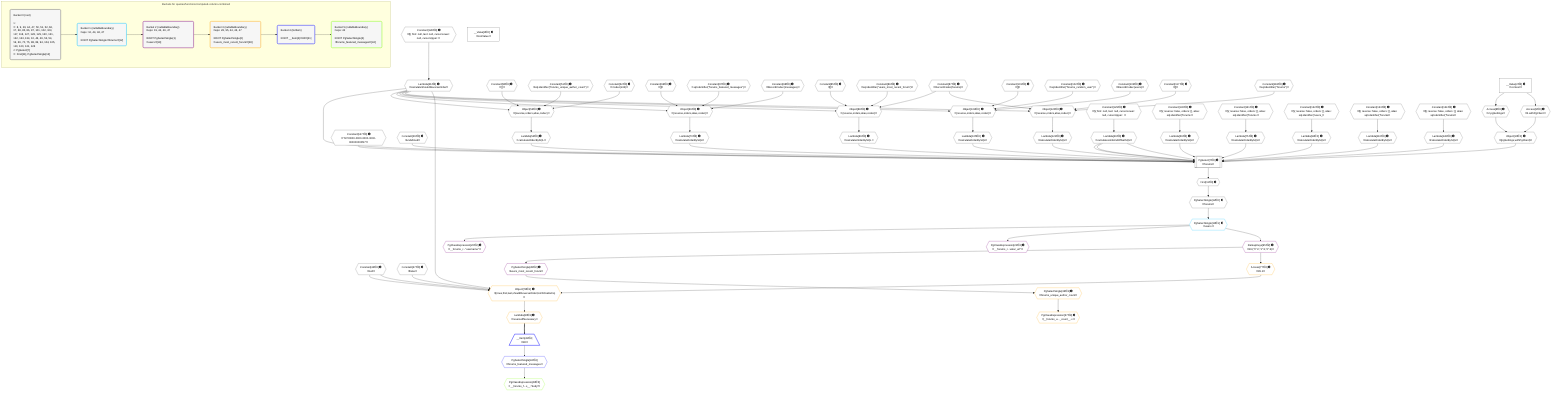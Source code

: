 %%{init: {'themeVariables': { 'fontSize': '12px'}}}%%
graph TD
    classDef path fill:#eee,stroke:#000,color:#000
    classDef plan fill:#fff,stroke-width:1px,color:#000
    classDef itemplan fill:#fff,stroke-width:2px,color:#000
    classDef unbatchedplan fill:#dff,stroke-width:1px,color:#000
    classDef sideeffectplan fill:#fcc,stroke-width:2px,color:#000
    classDef bucket fill:#f6f6f6,color:#000,stroke-width:2px,text-align:left


    %% plan dependencies
    PgSelect7[["PgSelect[7∈0] ➊<br />ᐸforumsᐳ"]]:::plan
    Object10{{"Object[10∈0] ➊<br />ᐸ{pgSettings,withPgClient}ᐳ"}}:::plan
    Constant127{{"Constant[127∈0] ➊<br />ᐸ'f1700000-0000-0000-0000-000000000f17'ᐳ"}}:::plan
    Constant29{{"Constant[29∈0] ➊<br />ᐸundefinedᐳ"}}:::plan
    Lambda49{{"Lambda[49∈0] ➊<br />ᐸcalculateLimitAndOffsetSQLᐳ"}}:::plan
    Lambda54{{"Lambda[54∈0] ➊<br />ᐸcalculateOrderBySQLᐳ"}}:::plan
    Lambda59{{"Lambda[59∈0] ➊<br />ᐸcalculateOrderBySQLᐳ"}}:::plan
    Lambda70{{"Lambda[70∈0] ➊<br />ᐸcalculateOrderBySQLᐳ"}}:::plan
    Lambda75{{"Lambda[75∈0] ➊<br />ᐸcalculateOrderBySQLᐳ"}}:::plan
    Lambda89{{"Lambda[89∈0] ➊<br />ᐸcalculateOrderBySQLᐳ"}}:::plan
    Lambda94{{"Lambda[94∈0] ➊<br />ᐸcalculateOrderBySQLᐳ"}}:::plan
    Lambda105{{"Lambda[105∈0] ➊<br />ᐸcalculateOrderBySQLᐳ"}}:::plan
    Lambda110{{"Lambda[110∈0] ➊<br />ᐸcalculateOrderBySQLᐳ"}}:::plan
    Lambda46{{"Lambda[46∈0] ➊<br />ᐸcalculateShouldReverseOrderᐳ"}}:::plan
    Lambda121{{"Lambda[121∈0] ➊<br />ᐸcalculateOrderBySQLᐳ"}}:::plan
    Lambda126{{"Lambda[126∈0] ➊<br />ᐸcalculateOrderBySQLᐳ"}}:::plan
    Object10 & Constant127 & Constant29 & Lambda49 & Lambda54 & Lambda59 & Lambda70 & Lambda75 & Lambda89 & Lambda94 & Lambda49 & Lambda105 & Lambda110 & Lambda46 & Lambda49 & Lambda121 & Lambda126 --> PgSelect7
    Object53{{"Object[53∈0] ➊<br />ᐸ{reverse,orders,alias,codec}ᐳ"}}:::plan
    Constant50{{"Constant[50∈0] ➊<br />ᐸ[]ᐳ"}}:::plan
    Constant51{{"Constant[51∈0] ➊<br />ᐸsql.identifier(”forums_unique_author_count”)ᐳ"}}:::plan
    Constant52{{"Constant[52∈0] ➊<br />ᐸCodec(int4)ᐳ"}}:::plan
    Lambda46 & Constant50 & Constant51 & Constant52 --> Object53
    Object69{{"Object[69∈0] ➊<br />ᐸ{reverse,orders,alias,codec}ᐳ"}}:::plan
    Constant66{{"Constant[66∈0] ➊<br />ᐸ[]ᐳ"}}:::plan
    Constant67{{"Constant[67∈0] ➊<br />ᐸsql.identifier(”forums_featured_messages”)ᐳ"}}:::plan
    Constant68{{"Constant[68∈0] ➊<br />ᐸRecordCodec(messages)ᐳ"}}:::plan
    Lambda46 & Constant66 & Constant67 & Constant68 --> Object69
    Object88{{"Object[88∈0] ➊<br />ᐸ{reverse,orders,alias,codec}ᐳ"}}:::plan
    Constant85{{"Constant[85∈0] ➊<br />ᐸ[]ᐳ"}}:::plan
    Constant86{{"Constant[86∈0] ➊<br />ᐸsql.identifier(”users_most_recent_forum”)ᐳ"}}:::plan
    Constant87{{"Constant[87∈0] ➊<br />ᐸRecordCodec(forums)ᐳ"}}:::plan
    Lambda46 & Constant85 & Constant86 & Constant87 --> Object88
    Object104{{"Object[104∈0] ➊<br />ᐸ{reverse,orders,alias,codec}ᐳ"}}:::plan
    Constant101{{"Constant[101∈0] ➊<br />ᐸ[]ᐳ"}}:::plan
    Constant102{{"Constant[102∈0] ➊<br />ᐸsql.identifier(”forums_random_user”)ᐳ"}}:::plan
    Constant103{{"Constant[103∈0] ➊<br />ᐸRecordCodec(users)ᐳ"}}:::plan
    Lambda46 & Constant101 & Constant102 & Constant103 --> Object104
    Object120{{"Object[120∈0] ➊<br />ᐸ{reverse,orders,alias,codec}ᐳ"}}:::plan
    Constant117{{"Constant[117∈0] ➊<br />ᐸ[]ᐳ"}}:::plan
    Constant118{{"Constant[118∈0] ➊<br />ᐸsql.identifier(”forums”)ᐳ"}}:::plan
    Lambda46 & Constant117 & Constant118 & Constant87 --> Object120
    Access8{{"Access[8∈0] ➊<br />ᐸ2.pgSettingsᐳ"}}:::plan
    Access9{{"Access[9∈0] ➊<br />ᐸ2.withPgClientᐳ"}}:::plan
    Access8 & Access9 --> Object10
    __Value2["__Value[2∈0] ➊<br />ᐸcontextᐳ"]:::plan
    __Value2 --> Access8
    __Value2 --> Access9
    First11{{"First[11∈0] ➊"}}:::plan
    PgSelect7 --> First11
    PgSelectSingle12{{"PgSelectSingle[12∈0] ➊<br />ᐸforumsᐳ"}}:::plan
    First11 --> PgSelectSingle12
    Constant128{{"Constant[128∈0] ➊<br />ᐸ§{ first: null, last: null, cursorLower: null, cursorUpper: ᐳ"}}:::plan
    Constant128 --> Lambda46
    Constant129{{"Constant[129∈0] ➊<br />ᐸ§{ first: null, last: null, cursorLower: null, cursorUpper: ᐳ"}}:::plan
    Constant129 --> Lambda49
    Object53 --> Lambda54
    Constant130{{"Constant[130∈0] ➊<br />ᐸ§{ reverse: false, orders: [], alias: sql.identifier(”forumsᐳ"}}:::plan
    Constant130 --> Lambda59
    Object69 --> Lambda70
    Constant131{{"Constant[131∈0] ➊<br />ᐸ§{ reverse: false, orders: [], alias: sql.identifier(”forumsᐳ"}}:::plan
    Constant131 --> Lambda75
    Object88 --> Lambda89
    Constant132{{"Constant[132∈0] ➊<br />ᐸ§{ reverse: false, orders: [], alias: sql.identifier(”users_ᐳ"}}:::plan
    Constant132 --> Lambda94
    Object104 --> Lambda105
    Constant133{{"Constant[133∈0] ➊<br />ᐸ§{ reverse: false, orders: [], alias: sql.identifier(”forumsᐳ"}}:::plan
    Constant133 --> Lambda110
    Object120 --> Lambda121
    Constant134{{"Constant[134∈0] ➊<br />ᐸ§{ reverse: false, orders: [], alias: sql.identifier(”forumsᐳ"}}:::plan
    Constant134 --> Lambda126
    __Value4["__Value[4∈0] ➊<br />ᐸrootValueᐳ"]:::plan
    Constant44{{"Constant[44∈0] ➊<br />ᐸnullᐳ"}}:::plan
    Constant47{{"Constant[47∈0] ➊<br />ᐸfalseᐳ"}}:::plan
    PgSelectSingle19{{"PgSelectSingle[19∈1] ➊<br />ᐸusersᐳ"}}:::plan
    PgSelectSingle12 --> PgSelectSingle19
    PgClassExpression20{{"PgClassExpression[20∈2] ➊<br />ᐸ__forums_r...”username”ᐳ"}}:::plan
    PgSelectSingle19 --> PgClassExpression20
    PgClassExpression21{{"PgClassExpression[21∈2] ➊<br />ᐸ__forums_r...vatar_url”ᐳ"}}:::plan
    PgSelectSingle19 --> PgClassExpression21
    PgSelectSingle28{{"PgSelectSingle[28∈2] ➊<br />ᐸusers_most_recent_forumᐳ"}}:::plan
    RemapKeys95{{"RemapKeys[95∈2] ➊<br />ᐸ19:{”0”:2,”1”:3,”2”:4}ᐳ"}}:::plan
    RemapKeys95 --> PgSelectSingle28
    PgSelectSingle19 --> RemapKeys95
    Object79{{"Object[79∈3] ➊<br />ᐸ{rows,first,last,shouldReverseOrder,fetchOneExtra}ᐳ"}}:::plan
    Access77{{"Access[77∈3] ➊<br />ᐸ95.1ᐳ"}}:::plan
    Access77 & Constant44 & Constant44 & Lambda46 & Constant47 --> Object79
    PgSelectSingle36{{"PgSelectSingle[36∈3] ➊<br />ᐸforums_unique_author_countᐳ"}}:::plan
    PgSelectSingle28 --> PgSelectSingle36
    PgClassExpression37{{"PgClassExpression[37∈3] ➊<br />ᐸ__forums_u..._count__.vᐳ"}}:::plan
    PgSelectSingle36 --> PgClassExpression37
    RemapKeys95 --> Access77
    Lambda80{{"Lambda[80∈3] ➊<br />ᐸreverseIfNecessaryᐳ"}}:::plan
    Object79 --> Lambda80
    __Item41[/"__Item[41∈4]<br />ᐸ80ᐳ"\]:::itemplan
    Lambda80 ==> __Item41
    PgSelectSingle42{{"PgSelectSingle[42∈4]<br />ᐸforums_featured_messagesᐳ"}}:::plan
    __Item41 --> PgSelectSingle42
    PgClassExpression43{{"PgClassExpression[43∈5]<br />ᐸ__forums_f...s__.”body”ᐳ"}}:::plan
    PgSelectSingle42 --> PgClassExpression43

    %% define steps

    subgraph "Buckets for queries/functions/computed-column-combined"
    Bucket0("Bucket 0 (root)<br /><br />1: <br />ᐳ: 8, 9, 29, 44, 47, 50, 51, 52, 66, 67, 68, 85, 86, 87, 101, 102, 103, 117, 118, 127, 128, 129, 130, 131, 132, 133, 134, 10, 46, 49, 53, 54, 59, 69, 70, 75, 88, 89, 94, 104, 105, 110, 120, 121, 126<br />2: PgSelect[7]<br />ᐳ: First[11], PgSelectSingle[12]"):::bucket
    classDef bucket0 stroke:#696969
    class Bucket0,__Value2,__Value4,PgSelect7,Access8,Access9,Object10,First11,PgSelectSingle12,Constant29,Constant44,Lambda46,Constant47,Lambda49,Constant50,Constant51,Constant52,Object53,Lambda54,Lambda59,Constant66,Constant67,Constant68,Object69,Lambda70,Lambda75,Constant85,Constant86,Constant87,Object88,Lambda89,Lambda94,Constant101,Constant102,Constant103,Object104,Lambda105,Lambda110,Constant117,Constant118,Object120,Lambda121,Lambda126,Constant127,Constant128,Constant129,Constant130,Constant131,Constant132,Constant133,Constant134 bucket0
    Bucket1("Bucket 1 (nullableBoundary)<br />Deps: 12, 44, 46, 47<br /><br />ROOT PgSelectSingleᐸforumsᐳ[12]"):::bucket
    classDef bucket1 stroke:#00bfff
    class Bucket1,PgSelectSingle19 bucket1
    Bucket2("Bucket 2 (nullableBoundary)<br />Deps: 19, 44, 46, 47<br /><br />ROOT PgSelectSingle{1}ᐸusersᐳ[19]"):::bucket
    classDef bucket2 stroke:#7f007f
    class Bucket2,PgClassExpression20,PgClassExpression21,PgSelectSingle28,RemapKeys95 bucket2
    Bucket3("Bucket 3 (nullableBoundary)<br />Deps: 28, 95, 44, 46, 47<br /><br />ROOT PgSelectSingle{2}ᐸusers_most_recent_forumᐳ[28]"):::bucket
    classDef bucket3 stroke:#ffa500
    class Bucket3,PgSelectSingle36,PgClassExpression37,Access77,Object79,Lambda80 bucket3
    Bucket4("Bucket 4 (listItem)<br /><br />ROOT __Item{4}ᐸ80ᐳ[41]"):::bucket
    classDef bucket4 stroke:#0000ff
    class Bucket4,__Item41,PgSelectSingle42 bucket4
    Bucket5("Bucket 5 (nullableBoundary)<br />Deps: 42<br /><br />ROOT PgSelectSingle{4}ᐸforums_featured_messagesᐳ[42]"):::bucket
    classDef bucket5 stroke:#7fff00
    class Bucket5,PgClassExpression43 bucket5
    Bucket0 --> Bucket1
    Bucket1 --> Bucket2
    Bucket2 --> Bucket3
    Bucket3 --> Bucket4
    Bucket4 --> Bucket5
    end